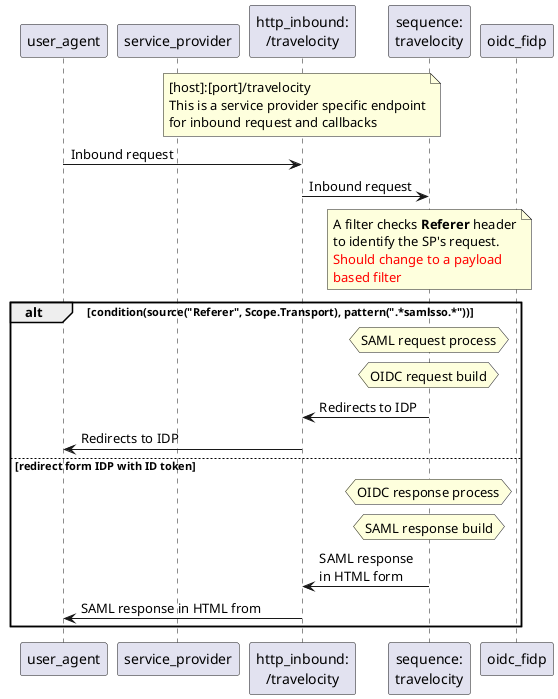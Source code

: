 @startuml

participant user_agent
participant service_provider
participant "http_inbound:\n/travelocity" as http_inbound_travelocity
participant "sequence:\ntravelocity" as sequence_1
participant oidc_fidp

note over http_inbound_travelocity
[host]:[port]/travelocity
This is a service provider specific endpoint
for inbound request and callbacks
end note

user_agent -> http_inbound_travelocity : Inbound request
http_inbound_travelocity -> sequence_1 : Inbound request

note over sequence_1
A filter checks <b>Referer</b> header
to identify the SP's request.
<font color=red>Should change to a payload
<font color=red>based filter
end note

alt condition(source("Referer", Scope.Transport), pattern(".*samlsso.*"))

hnote over sequence_1 : SAML request process
hnote over sequence_1 : OIDC request build

sequence_1 -> http_inbound_travelocity : Redirects to IDP
http_inbound_travelocity -> user_agent : Redirects to IDP

else redirect form IDP with ID token

hnote over sequence_1 : OIDC response process
hnote over sequence_1 : SAML response build

sequence_1 -> http_inbound_travelocity : SAML response\nin HTML form
http_inbound_travelocity -> user_agent : SAML response in HTML from

end

@enduml